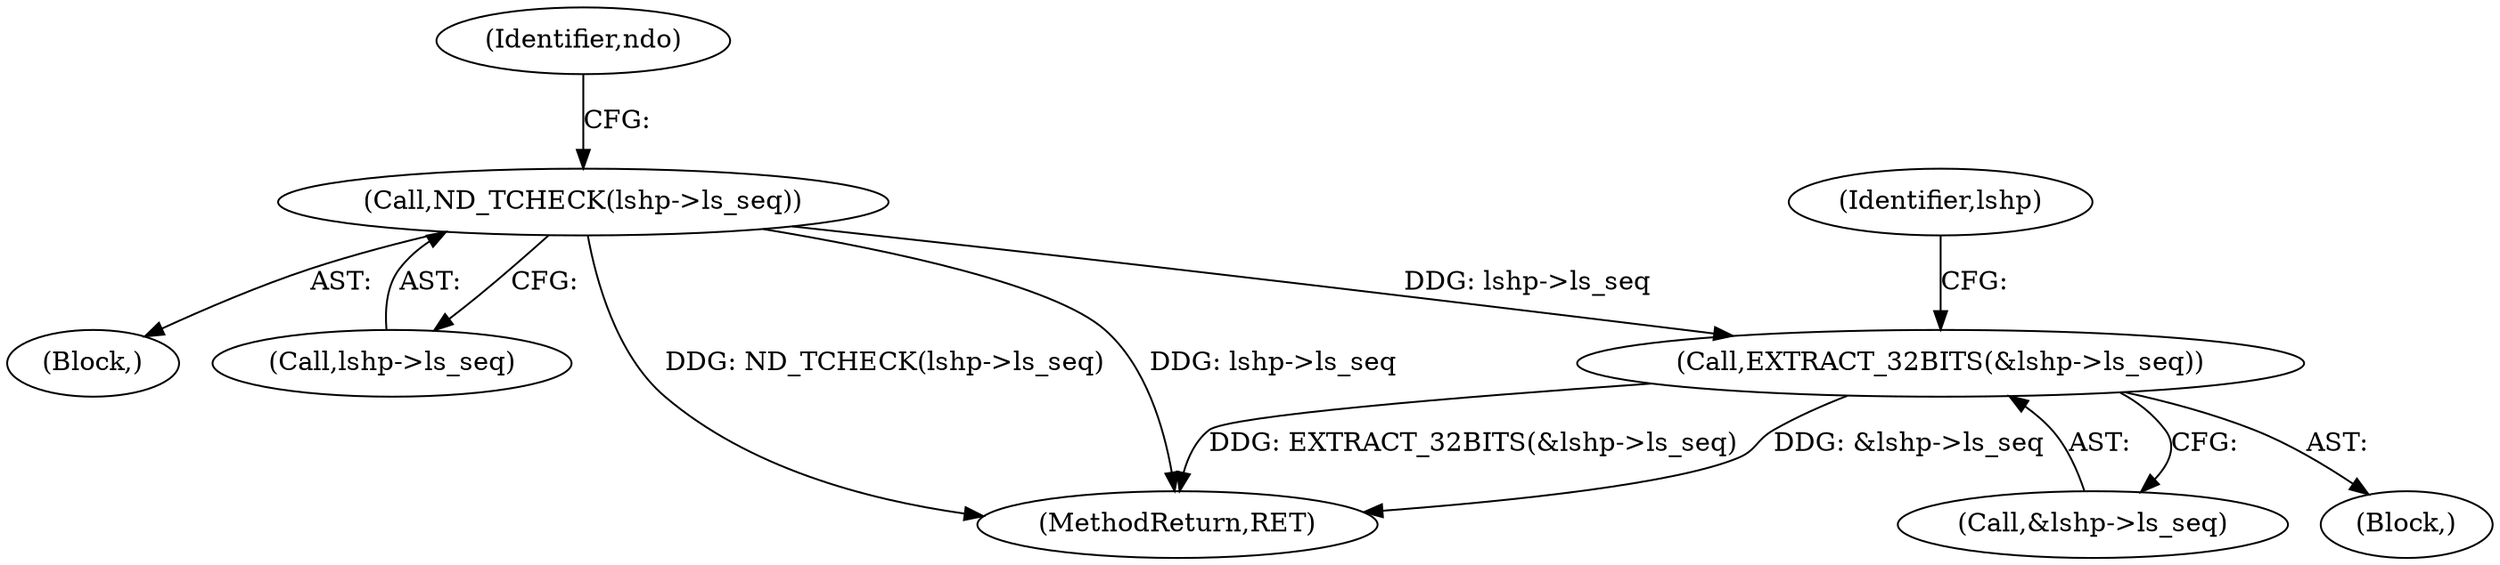 digraph "1_tcpdump_e01c9bf76740802025c9328901b55ee4a0c49ed6@del" {
"1000118" [label="(Call,ND_TCHECK(lshp->ls_seq))"];
"1000135" [label="(Call,EXTRACT_32BITS(&lshp->ls_seq))"];
"1000136" [label="(Call,&lshp->ls_seq)"];
"1000104" [label="(Block,)"];
"1000135" [label="(Call,EXTRACT_32BITS(&lshp->ls_seq))"];
"1000172" [label="(MethodReturn,RET)"];
"1000124" [label="(Identifier,ndo)"];
"1000119" [label="(Call,lshp->ls_seq)"];
"1000144" [label="(Identifier,lshp)"];
"1000118" [label="(Call,ND_TCHECK(lshp->ls_seq))"];
"1000134" [label="(Block,)"];
"1000118" -> "1000104"  [label="AST: "];
"1000118" -> "1000119"  [label="CFG: "];
"1000119" -> "1000118"  [label="AST: "];
"1000124" -> "1000118"  [label="CFG: "];
"1000118" -> "1000172"  [label="DDG: ND_TCHECK(lshp->ls_seq)"];
"1000118" -> "1000172"  [label="DDG: lshp->ls_seq"];
"1000118" -> "1000135"  [label="DDG: lshp->ls_seq"];
"1000135" -> "1000134"  [label="AST: "];
"1000135" -> "1000136"  [label="CFG: "];
"1000136" -> "1000135"  [label="AST: "];
"1000144" -> "1000135"  [label="CFG: "];
"1000135" -> "1000172"  [label="DDG: EXTRACT_32BITS(&lshp->ls_seq)"];
"1000135" -> "1000172"  [label="DDG: &lshp->ls_seq"];
}
